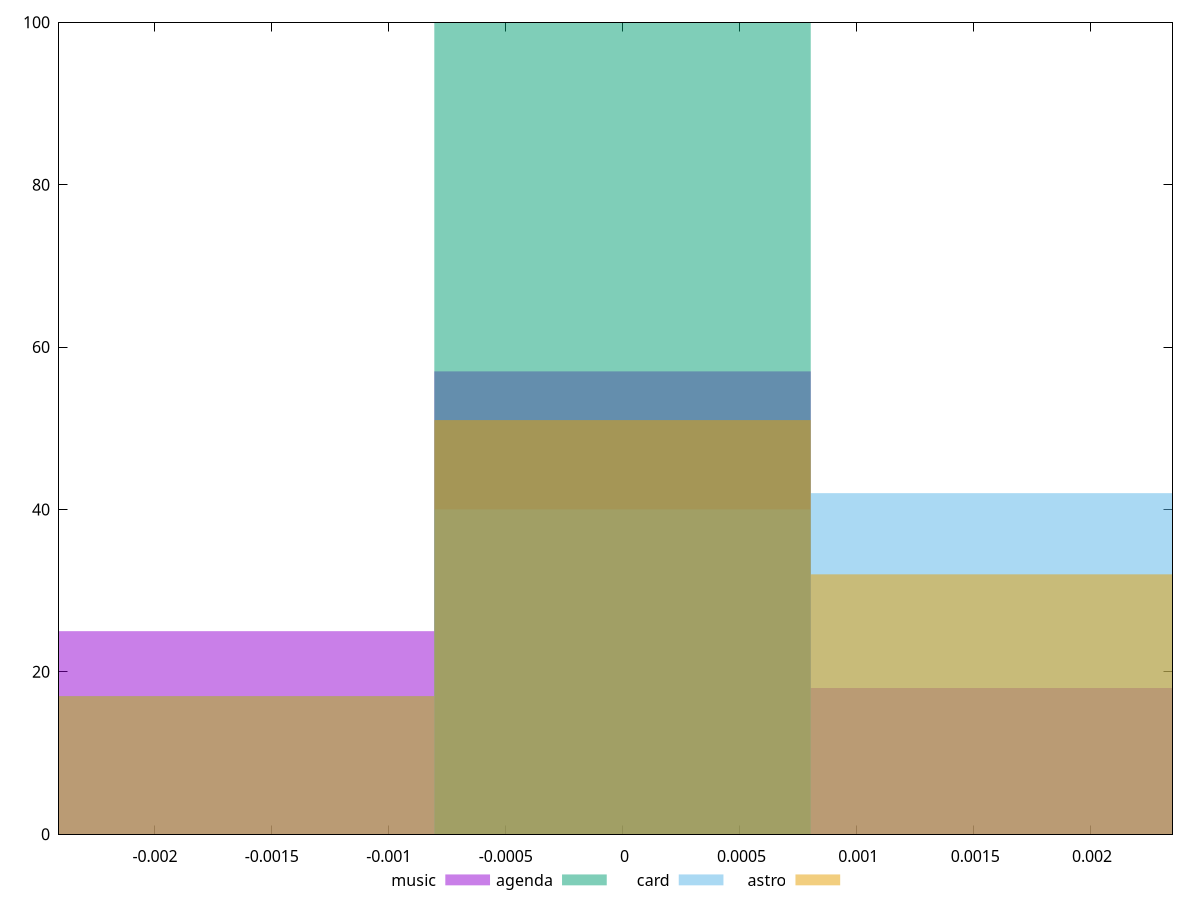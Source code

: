 reset

$music <<EOF
0.001610186339725168 18
0 57
-0.001610186339725168 25
EOF

$agenda <<EOF
0 100
EOF

$card <<EOF
0.001610186339725168 42
0 40
-0.001610186339725168 17
EOF

$astro <<EOF
-0.001610186339725168 17
0.001610186339725168 32
0 51
EOF

set key outside below
set boxwidth 0.001610186339725168
set xrange [-0.0024103861397446425:0.002352390034064556]
set yrange [0:100]
set trange [0:100]
set style fill transparent solid 0.5 noborder
set terminal svg size 640, 520 enhanced background rgb 'white'
set output "reports/report_00030_2021-02-24T20-42-31.540Z/meta/pScore-difference/comparison/histogram/all_raw.svg"

plot $music title "music" with boxes, \
     $agenda title "agenda" with boxes, \
     $card title "card" with boxes, \
     $astro title "astro" with boxes

reset
